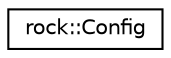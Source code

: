 digraph "类继承关系图"
{
 // LATEX_PDF_SIZE
  edge [fontname="Helvetica",fontsize="10",labelfontname="Helvetica",labelfontsize="10"];
  node [fontname="Helvetica",fontsize="10",shape=record];
  rankdir="LR";
  Node0 [label="rock::Config",height=0.2,width=0.4,color="black", fillcolor="white", style="filled",URL="$classrock_1_1Config.html",tooltip="ConfigVar的管理类"];
}
